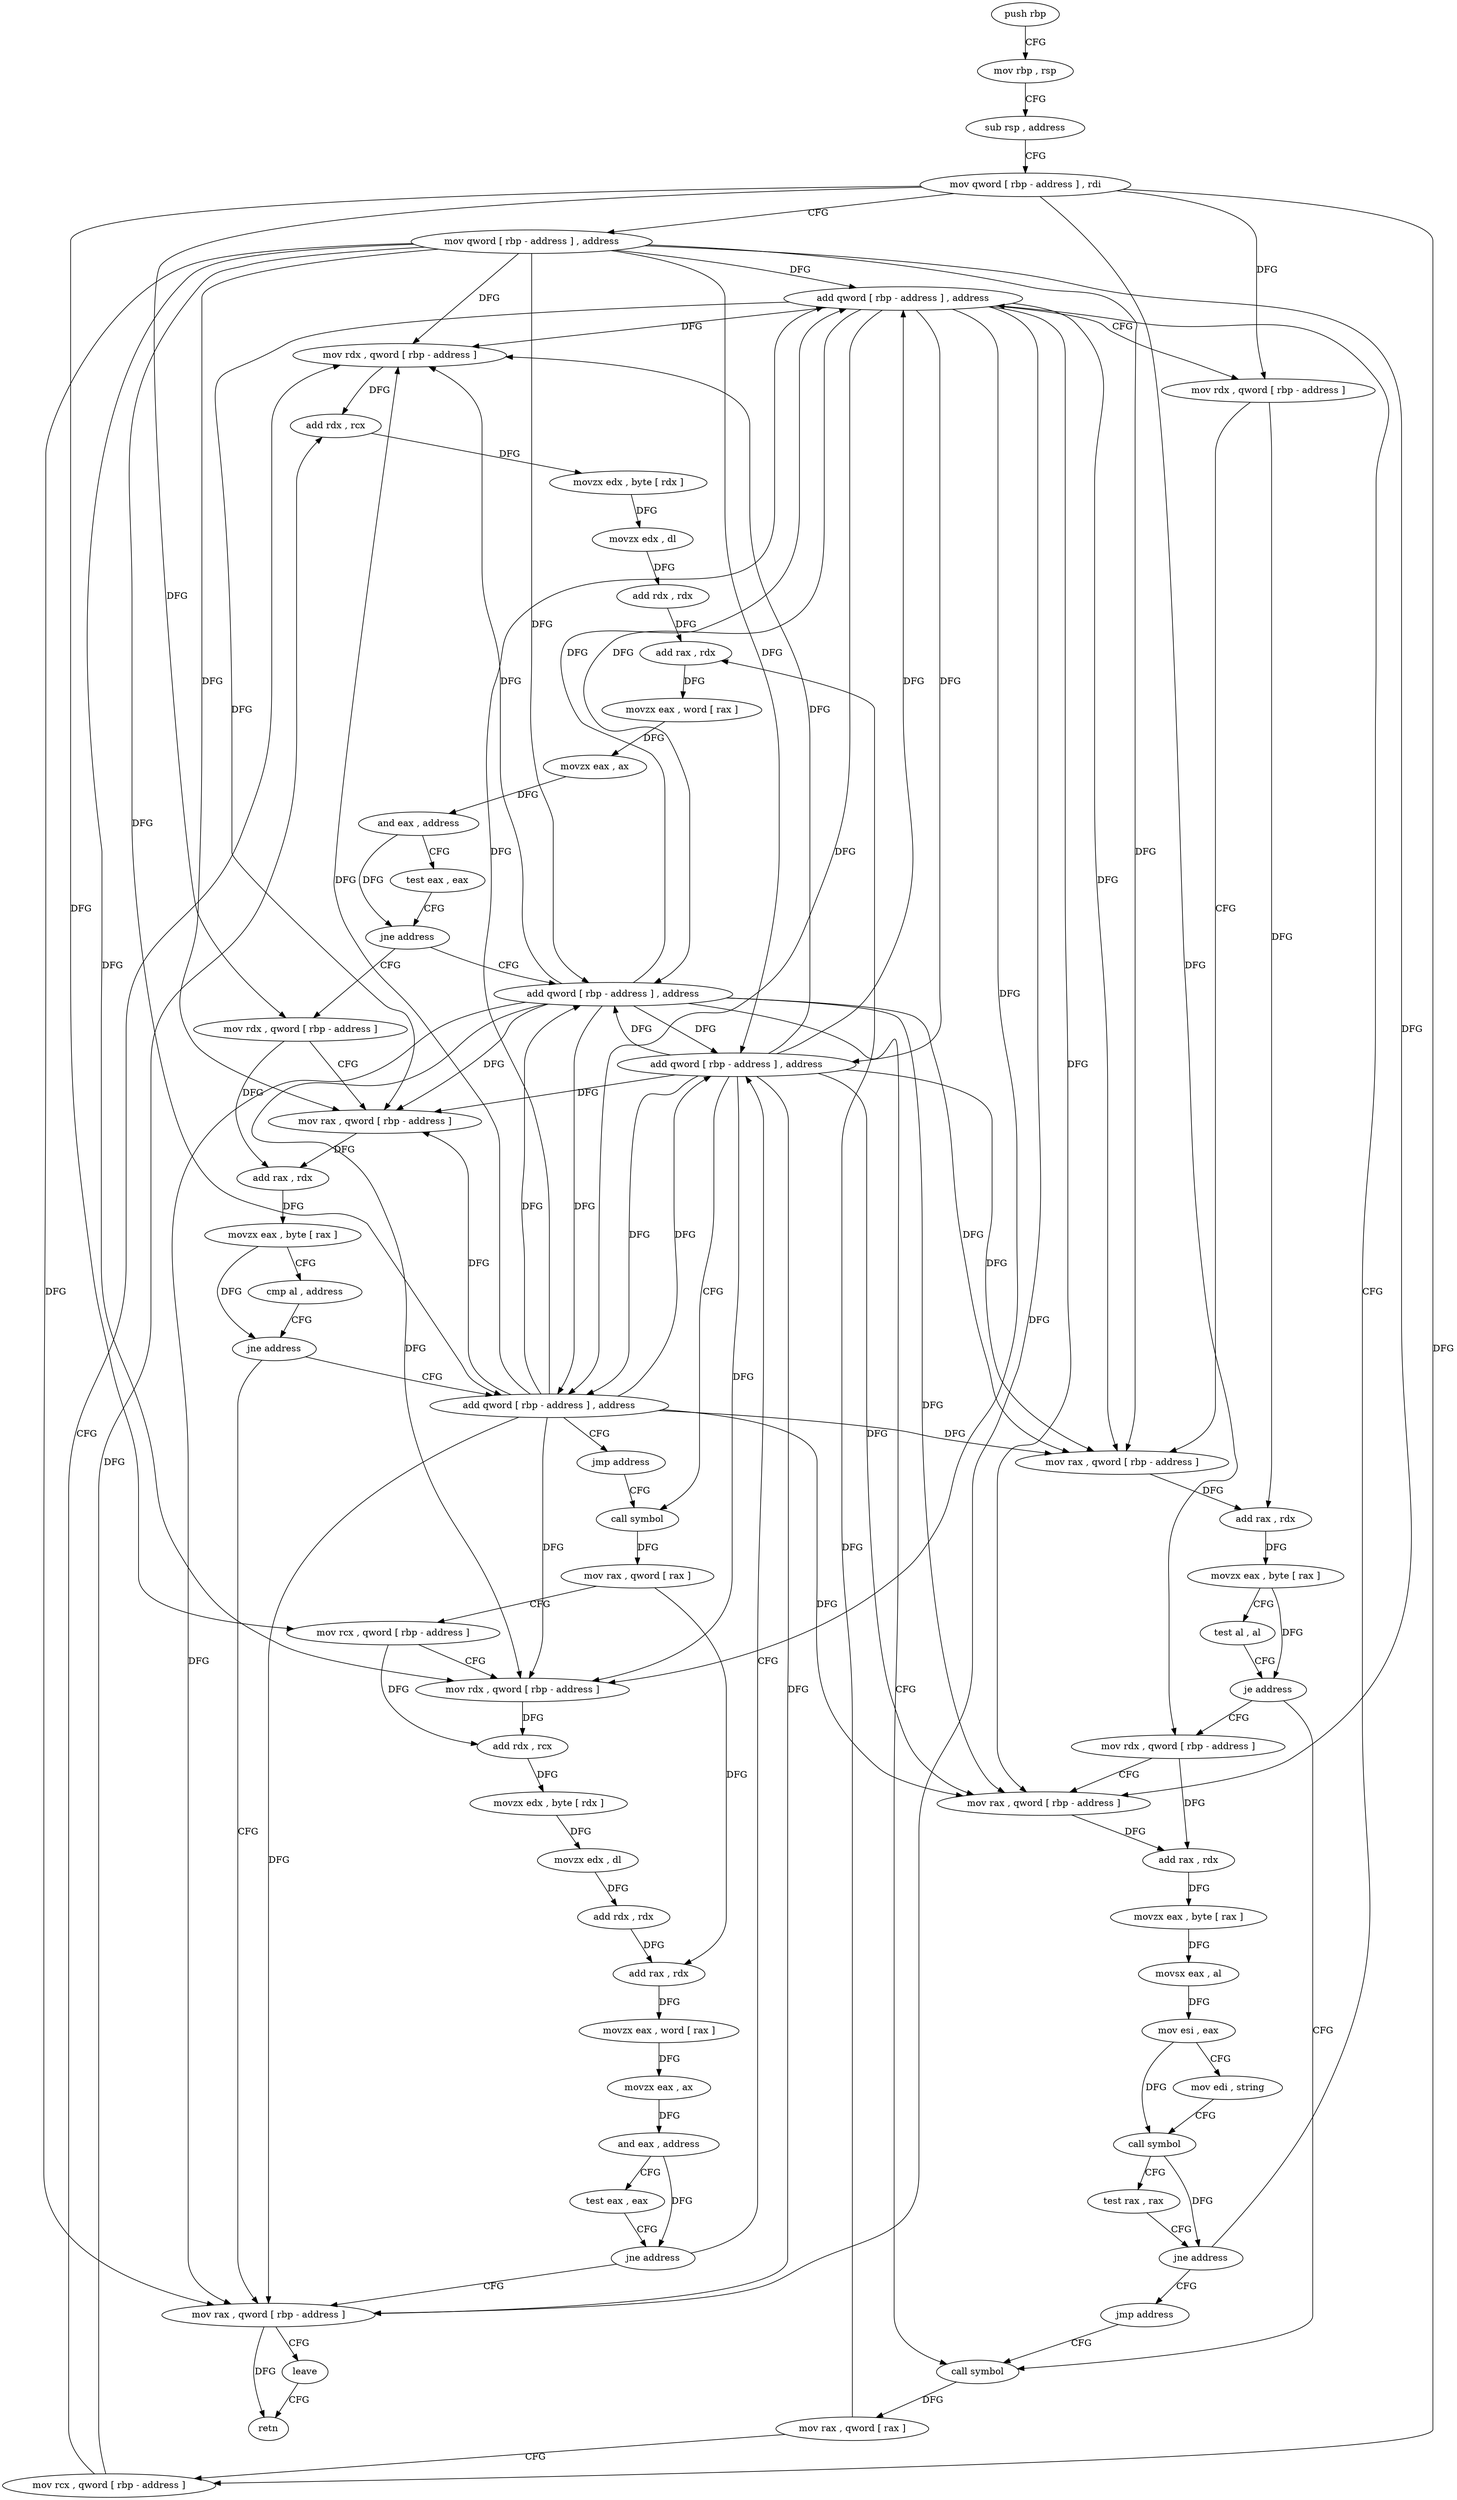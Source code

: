 digraph "func" {
"4245459" [label = "push rbp" ]
"4245460" [label = "mov rbp , rsp" ]
"4245463" [label = "sub rsp , address" ]
"4245467" [label = "mov qword [ rbp - address ] , rdi" ]
"4245471" [label = "mov qword [ rbp - address ] , address" ]
"4245479" [label = "add qword [ rbp - address ] , address" ]
"4245543" [label = "call symbol" ]
"4245548" [label = "mov rax , qword [ rax ]" ]
"4245551" [label = "mov rcx , qword [ rbp - address ]" ]
"4245555" [label = "mov rdx , qword [ rbp - address ]" ]
"4245559" [label = "add rdx , rcx" ]
"4245562" [label = "movzx edx , byte [ rdx ]" ]
"4245565" [label = "movzx edx , dl" ]
"4245568" [label = "add rdx , rdx" ]
"4245571" [label = "add rax , rdx" ]
"4245574" [label = "movzx eax , word [ rax ]" ]
"4245577" [label = "movzx eax , ax" ]
"4245580" [label = "and eax , address" ]
"4245585" [label = "test eax , eax" ]
"4245587" [label = "jne address" ]
"4245538" [label = "add qword [ rbp - address ] , address" ]
"4245589" [label = "mov rdx , qword [ rbp - address ]" ]
"4245502" [label = "mov rdx , qword [ rbp - address ]" ]
"4245506" [label = "mov rax , qword [ rbp - address ]" ]
"4245510" [label = "add rax , rdx" ]
"4245513" [label = "movzx eax , byte [ rax ]" ]
"4245516" [label = "movsx eax , al" ]
"4245519" [label = "mov esi , eax" ]
"4245521" [label = "mov edi , string" ]
"4245526" [label = "call symbol" ]
"4245531" [label = "test rax , rax" ]
"4245534" [label = "jne address" ]
"4245536" [label = "jmp address" ]
"4245593" [label = "mov rax , qword [ rbp - address ]" ]
"4245597" [label = "add rax , rdx" ]
"4245600" [label = "movzx eax , byte [ rax ]" ]
"4245603" [label = "cmp al , address" ]
"4245605" [label = "jne address" ]
"4245665" [label = "mov rax , qword [ rbp - address ]" ]
"4245607" [label = "add qword [ rbp - address ] , address" ]
"4245484" [label = "mov rdx , qword [ rbp - address ]" ]
"4245488" [label = "mov rax , qword [ rbp - address ]" ]
"4245492" [label = "add rax , rdx" ]
"4245495" [label = "movzx eax , byte [ rax ]" ]
"4245498" [label = "test al , al" ]
"4245500" [label = "je address" ]
"4245669" [label = "leave" ]
"4245670" [label = "retn" ]
"4245612" [label = "jmp address" ]
"4245619" [label = "call symbol" ]
"4245624" [label = "mov rax , qword [ rax ]" ]
"4245627" [label = "mov rcx , qword [ rbp - address ]" ]
"4245631" [label = "mov rdx , qword [ rbp - address ]" ]
"4245635" [label = "add rdx , rcx" ]
"4245638" [label = "movzx edx , byte [ rdx ]" ]
"4245641" [label = "movzx edx , dl" ]
"4245644" [label = "add rdx , rdx" ]
"4245647" [label = "add rax , rdx" ]
"4245650" [label = "movzx eax , word [ rax ]" ]
"4245653" [label = "movzx eax , ax" ]
"4245656" [label = "and eax , address" ]
"4245661" [label = "test eax , eax" ]
"4245663" [label = "jne address" ]
"4245614" [label = "add qword [ rbp - address ] , address" ]
"4245459" -> "4245460" [ label = "CFG" ]
"4245460" -> "4245463" [ label = "CFG" ]
"4245463" -> "4245467" [ label = "CFG" ]
"4245467" -> "4245471" [ label = "CFG" ]
"4245467" -> "4245484" [ label = "DFG" ]
"4245467" -> "4245551" [ label = "DFG" ]
"4245467" -> "4245502" [ label = "DFG" ]
"4245467" -> "4245589" [ label = "DFG" ]
"4245467" -> "4245627" [ label = "DFG" ]
"4245471" -> "4245479" [ label = "DFG" ]
"4245471" -> "4245488" [ label = "DFG" ]
"4245471" -> "4245555" [ label = "DFG" ]
"4245471" -> "4245506" [ label = "DFG" ]
"4245471" -> "4245538" [ label = "DFG" ]
"4245471" -> "4245593" [ label = "DFG" ]
"4245471" -> "4245665" [ label = "DFG" ]
"4245471" -> "4245607" [ label = "DFG" ]
"4245471" -> "4245631" [ label = "DFG" ]
"4245471" -> "4245614" [ label = "DFG" ]
"4245479" -> "4245484" [ label = "CFG" ]
"4245479" -> "4245488" [ label = "DFG" ]
"4245479" -> "4245555" [ label = "DFG" ]
"4245479" -> "4245506" [ label = "DFG" ]
"4245479" -> "4245538" [ label = "DFG" ]
"4245479" -> "4245593" [ label = "DFG" ]
"4245479" -> "4245665" [ label = "DFG" ]
"4245479" -> "4245607" [ label = "DFG" ]
"4245479" -> "4245631" [ label = "DFG" ]
"4245479" -> "4245614" [ label = "DFG" ]
"4245543" -> "4245548" [ label = "DFG" ]
"4245548" -> "4245551" [ label = "CFG" ]
"4245548" -> "4245571" [ label = "DFG" ]
"4245551" -> "4245555" [ label = "CFG" ]
"4245551" -> "4245559" [ label = "DFG" ]
"4245555" -> "4245559" [ label = "DFG" ]
"4245559" -> "4245562" [ label = "DFG" ]
"4245562" -> "4245565" [ label = "DFG" ]
"4245565" -> "4245568" [ label = "DFG" ]
"4245568" -> "4245571" [ label = "DFG" ]
"4245571" -> "4245574" [ label = "DFG" ]
"4245574" -> "4245577" [ label = "DFG" ]
"4245577" -> "4245580" [ label = "DFG" ]
"4245580" -> "4245585" [ label = "CFG" ]
"4245580" -> "4245587" [ label = "DFG" ]
"4245585" -> "4245587" [ label = "CFG" ]
"4245587" -> "4245538" [ label = "CFG" ]
"4245587" -> "4245589" [ label = "CFG" ]
"4245538" -> "4245543" [ label = "CFG" ]
"4245538" -> "4245479" [ label = "DFG" ]
"4245538" -> "4245488" [ label = "DFG" ]
"4245538" -> "4245555" [ label = "DFG" ]
"4245538" -> "4245506" [ label = "DFG" ]
"4245538" -> "4245593" [ label = "DFG" ]
"4245538" -> "4245665" [ label = "DFG" ]
"4245538" -> "4245607" [ label = "DFG" ]
"4245538" -> "4245631" [ label = "DFG" ]
"4245538" -> "4245614" [ label = "DFG" ]
"4245589" -> "4245593" [ label = "CFG" ]
"4245589" -> "4245597" [ label = "DFG" ]
"4245502" -> "4245506" [ label = "CFG" ]
"4245502" -> "4245510" [ label = "DFG" ]
"4245506" -> "4245510" [ label = "DFG" ]
"4245510" -> "4245513" [ label = "DFG" ]
"4245513" -> "4245516" [ label = "DFG" ]
"4245516" -> "4245519" [ label = "DFG" ]
"4245519" -> "4245521" [ label = "CFG" ]
"4245519" -> "4245526" [ label = "DFG" ]
"4245521" -> "4245526" [ label = "CFG" ]
"4245526" -> "4245531" [ label = "CFG" ]
"4245526" -> "4245534" [ label = "DFG" ]
"4245531" -> "4245534" [ label = "CFG" ]
"4245534" -> "4245479" [ label = "CFG" ]
"4245534" -> "4245536" [ label = "CFG" ]
"4245536" -> "4245543" [ label = "CFG" ]
"4245593" -> "4245597" [ label = "DFG" ]
"4245597" -> "4245600" [ label = "DFG" ]
"4245600" -> "4245603" [ label = "CFG" ]
"4245600" -> "4245605" [ label = "DFG" ]
"4245603" -> "4245605" [ label = "CFG" ]
"4245605" -> "4245665" [ label = "CFG" ]
"4245605" -> "4245607" [ label = "CFG" ]
"4245665" -> "4245669" [ label = "CFG" ]
"4245665" -> "4245670" [ label = "DFG" ]
"4245607" -> "4245612" [ label = "CFG" ]
"4245607" -> "4245479" [ label = "DFG" ]
"4245607" -> "4245488" [ label = "DFG" ]
"4245607" -> "4245555" [ label = "DFG" ]
"4245607" -> "4245506" [ label = "DFG" ]
"4245607" -> "4245538" [ label = "DFG" ]
"4245607" -> "4245593" [ label = "DFG" ]
"4245607" -> "4245665" [ label = "DFG" ]
"4245607" -> "4245631" [ label = "DFG" ]
"4245607" -> "4245614" [ label = "DFG" ]
"4245484" -> "4245488" [ label = "CFG" ]
"4245484" -> "4245492" [ label = "DFG" ]
"4245488" -> "4245492" [ label = "DFG" ]
"4245492" -> "4245495" [ label = "DFG" ]
"4245495" -> "4245498" [ label = "CFG" ]
"4245495" -> "4245500" [ label = "DFG" ]
"4245498" -> "4245500" [ label = "CFG" ]
"4245500" -> "4245543" [ label = "CFG" ]
"4245500" -> "4245502" [ label = "CFG" ]
"4245669" -> "4245670" [ label = "CFG" ]
"4245612" -> "4245619" [ label = "CFG" ]
"4245619" -> "4245624" [ label = "DFG" ]
"4245624" -> "4245627" [ label = "CFG" ]
"4245624" -> "4245647" [ label = "DFG" ]
"4245627" -> "4245631" [ label = "CFG" ]
"4245627" -> "4245635" [ label = "DFG" ]
"4245631" -> "4245635" [ label = "DFG" ]
"4245635" -> "4245638" [ label = "DFG" ]
"4245638" -> "4245641" [ label = "DFG" ]
"4245641" -> "4245644" [ label = "DFG" ]
"4245644" -> "4245647" [ label = "DFG" ]
"4245647" -> "4245650" [ label = "DFG" ]
"4245650" -> "4245653" [ label = "DFG" ]
"4245653" -> "4245656" [ label = "DFG" ]
"4245656" -> "4245661" [ label = "CFG" ]
"4245656" -> "4245663" [ label = "DFG" ]
"4245661" -> "4245663" [ label = "CFG" ]
"4245663" -> "4245614" [ label = "CFG" ]
"4245663" -> "4245665" [ label = "CFG" ]
"4245614" -> "4245619" [ label = "CFG" ]
"4245614" -> "4245479" [ label = "DFG" ]
"4245614" -> "4245488" [ label = "DFG" ]
"4245614" -> "4245555" [ label = "DFG" ]
"4245614" -> "4245506" [ label = "DFG" ]
"4245614" -> "4245538" [ label = "DFG" ]
"4245614" -> "4245593" [ label = "DFG" ]
"4245614" -> "4245665" [ label = "DFG" ]
"4245614" -> "4245607" [ label = "DFG" ]
"4245614" -> "4245631" [ label = "DFG" ]
}

